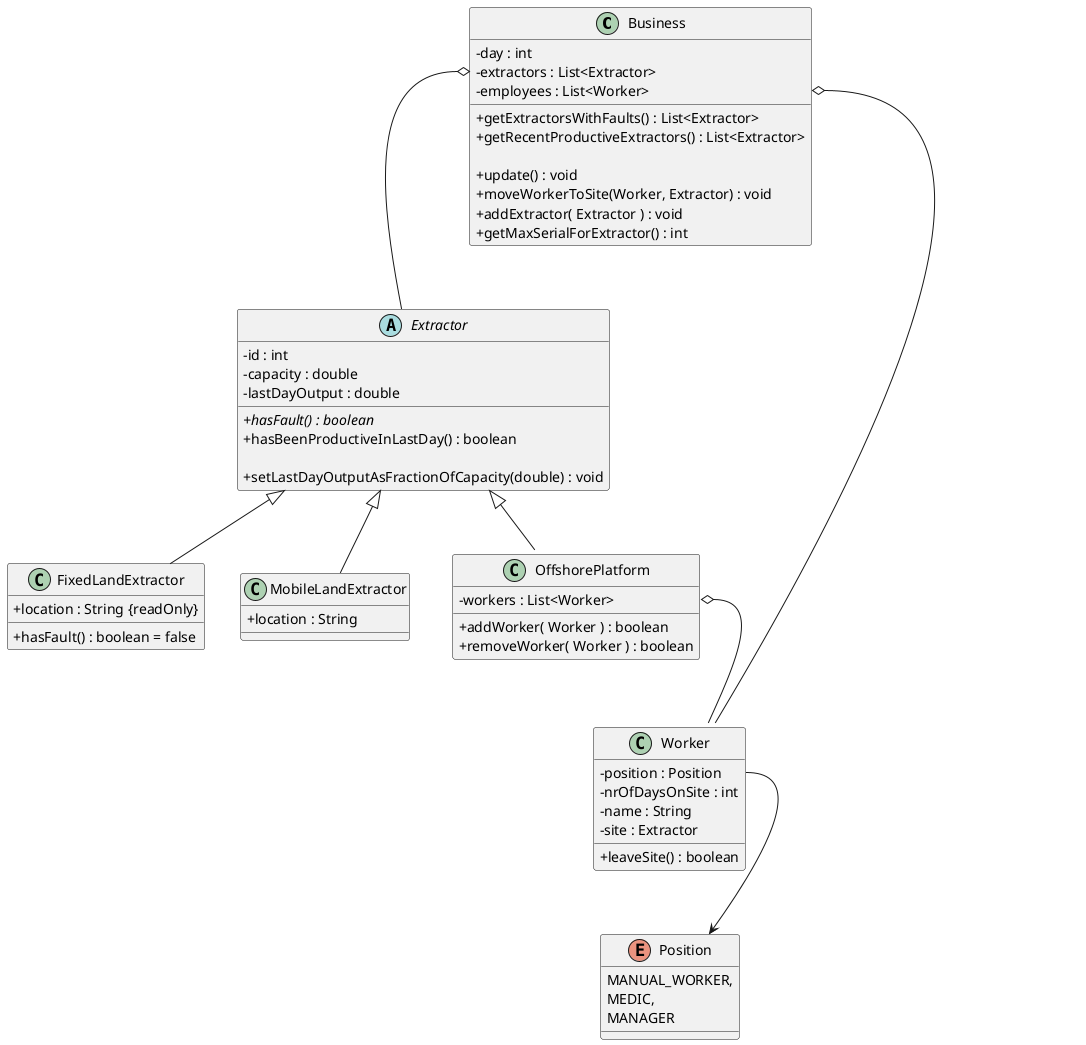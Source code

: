 @startuml
skinparam classAttributeIconSize 0

class Business {
    - day : int
    - extractors : List<Extractor>
    - employees : List<Worker>
    + getExtractorsWithFaults() : List<Extractor>
    + getRecentProductiveExtractors() : List<Extractor>

    + update() : void
    + moveWorkerToSite(Worker, Extractor) : void
    + addExtractor( Extractor ) : void
    + getMaxSerialForExtractor() : int
}

abstract class Extractor {
    - id : int
    - capacity : double
    - lastDayOutput : double
    + {abstract} hasFault() : boolean
    + hasBeenProductiveInLastDay() : boolean

    + setLastDayOutputAsFractionOfCapacity(double) : void
}

class FixedLandExtractor extends Extractor {
    + location : String {readOnly}
    + hasFault() : boolean = false
}

class MobileLandExtractor extends Extractor {
    + location : String
}

class OffshorePlatform extends Extractor {
    - workers : List<Worker>
    + addWorker( Worker ) : boolean
    + removeWorker( Worker ) : boolean
}

class Worker {
    - position : Position
    - nrOfDaysOnSite : int
    - name : String
    - site : Extractor
    + leaveSite() : boolean
}

enum Position {
    MANUAL_WORKER,
    MEDIC,
    MANAGER
}



    Business::extractors o-- Extractor
    OffshorePlatform::workers o-- Worker
    Business::employees o-- Worker
    Worker::position --> Position
@enduml